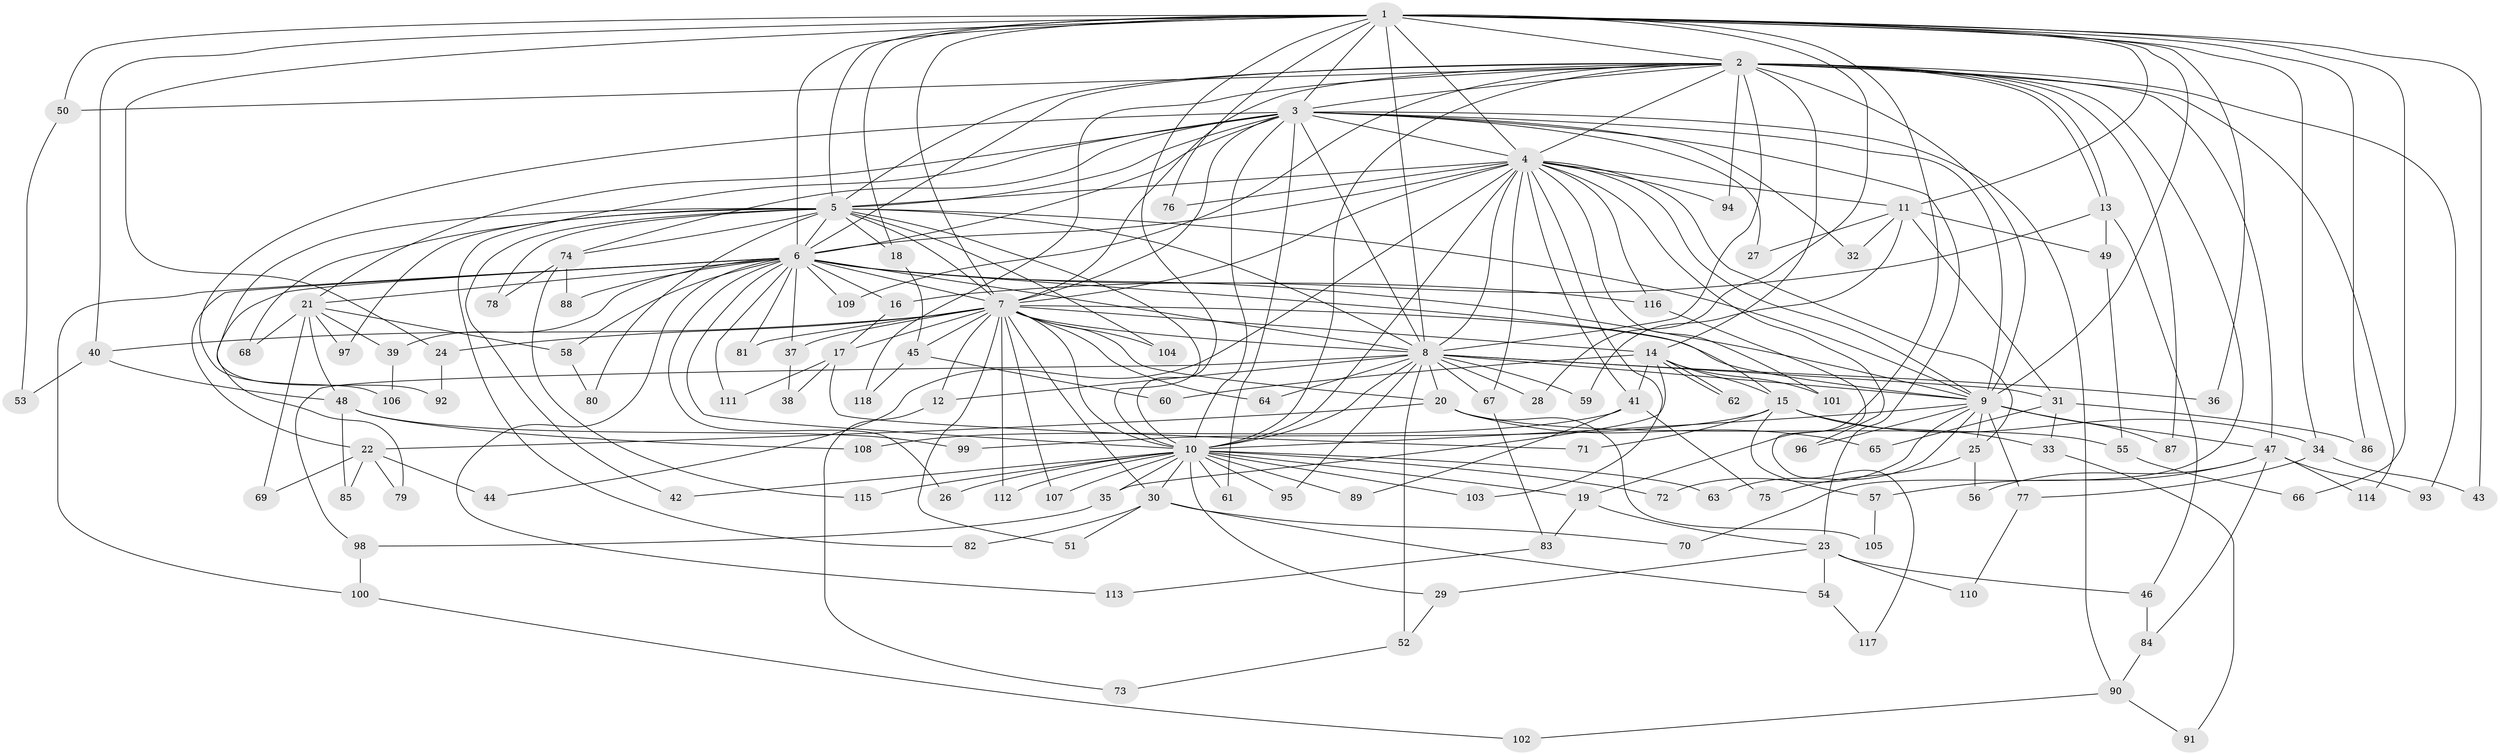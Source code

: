 // coarse degree distribution, {22: 0.011363636363636364, 21: 0.022727272727272728, 18: 0.011363636363636364, 17: 0.011363636363636364, 16: 0.011363636363636364, 24: 0.011363636363636364, 23: 0.022727272727272728, 13: 0.011363636363636364, 7: 0.03409090909090909, 3: 0.125, 6: 0.056818181818181816, 5: 0.045454545454545456, 10: 0.011363636363636364, 8: 0.011363636363636364, 4: 0.07954545454545454, 2: 0.5, 1: 0.022727272727272728}
// Generated by graph-tools (version 1.1) at 2025/41/03/06/25 10:41:41]
// undirected, 118 vertices, 261 edges
graph export_dot {
graph [start="1"]
  node [color=gray90,style=filled];
  1;
  2;
  3;
  4;
  5;
  6;
  7;
  8;
  9;
  10;
  11;
  12;
  13;
  14;
  15;
  16;
  17;
  18;
  19;
  20;
  21;
  22;
  23;
  24;
  25;
  26;
  27;
  28;
  29;
  30;
  31;
  32;
  33;
  34;
  35;
  36;
  37;
  38;
  39;
  40;
  41;
  42;
  43;
  44;
  45;
  46;
  47;
  48;
  49;
  50;
  51;
  52;
  53;
  54;
  55;
  56;
  57;
  58;
  59;
  60;
  61;
  62;
  63;
  64;
  65;
  66;
  67;
  68;
  69;
  70;
  71;
  72;
  73;
  74;
  75;
  76;
  77;
  78;
  79;
  80;
  81;
  82;
  83;
  84;
  85;
  86;
  87;
  88;
  89;
  90;
  91;
  92;
  93;
  94;
  95;
  96;
  97;
  98;
  99;
  100;
  101;
  102;
  103;
  104;
  105;
  106;
  107;
  108;
  109;
  110;
  111;
  112;
  113;
  114;
  115;
  116;
  117;
  118;
  1 -- 2;
  1 -- 3;
  1 -- 4;
  1 -- 5;
  1 -- 6;
  1 -- 7;
  1 -- 8;
  1 -- 9;
  1 -- 10;
  1 -- 11;
  1 -- 18;
  1 -- 19;
  1 -- 24;
  1 -- 28;
  1 -- 34;
  1 -- 36;
  1 -- 40;
  1 -- 43;
  1 -- 50;
  1 -- 66;
  1 -- 76;
  1 -- 86;
  2 -- 3;
  2 -- 4;
  2 -- 5;
  2 -- 6;
  2 -- 7;
  2 -- 8;
  2 -- 9;
  2 -- 10;
  2 -- 13;
  2 -- 13;
  2 -- 14;
  2 -- 47;
  2 -- 50;
  2 -- 70;
  2 -- 87;
  2 -- 93;
  2 -- 94;
  2 -- 109;
  2 -- 114;
  2 -- 118;
  3 -- 4;
  3 -- 5;
  3 -- 6;
  3 -- 7;
  3 -- 8;
  3 -- 9;
  3 -- 10;
  3 -- 21;
  3 -- 23;
  3 -- 27;
  3 -- 32;
  3 -- 61;
  3 -- 74;
  3 -- 82;
  3 -- 90;
  3 -- 106;
  4 -- 5;
  4 -- 6;
  4 -- 7;
  4 -- 8;
  4 -- 9;
  4 -- 10;
  4 -- 11;
  4 -- 25;
  4 -- 41;
  4 -- 44;
  4 -- 67;
  4 -- 76;
  4 -- 94;
  4 -- 96;
  4 -- 101;
  4 -- 103;
  4 -- 116;
  5 -- 6;
  5 -- 7;
  5 -- 8;
  5 -- 9;
  5 -- 10;
  5 -- 18;
  5 -- 42;
  5 -- 68;
  5 -- 74;
  5 -- 78;
  5 -- 80;
  5 -- 92;
  5 -- 97;
  5 -- 104;
  6 -- 7;
  6 -- 8;
  6 -- 9;
  6 -- 10;
  6 -- 15;
  6 -- 16;
  6 -- 21;
  6 -- 22;
  6 -- 26;
  6 -- 37;
  6 -- 39;
  6 -- 58;
  6 -- 79;
  6 -- 81;
  6 -- 88;
  6 -- 100;
  6 -- 109;
  6 -- 111;
  6 -- 113;
  6 -- 116;
  7 -- 8;
  7 -- 9;
  7 -- 10;
  7 -- 12;
  7 -- 14;
  7 -- 17;
  7 -- 20;
  7 -- 24;
  7 -- 30;
  7 -- 37;
  7 -- 40;
  7 -- 45;
  7 -- 51;
  7 -- 64;
  7 -- 81;
  7 -- 104;
  7 -- 107;
  7 -- 112;
  8 -- 9;
  8 -- 10;
  8 -- 12;
  8 -- 20;
  8 -- 28;
  8 -- 31;
  8 -- 36;
  8 -- 52;
  8 -- 59;
  8 -- 64;
  8 -- 67;
  8 -- 95;
  8 -- 98;
  9 -- 10;
  9 -- 25;
  9 -- 47;
  9 -- 63;
  9 -- 72;
  9 -- 77;
  9 -- 87;
  9 -- 96;
  10 -- 19;
  10 -- 26;
  10 -- 29;
  10 -- 30;
  10 -- 35;
  10 -- 42;
  10 -- 61;
  10 -- 63;
  10 -- 72;
  10 -- 89;
  10 -- 95;
  10 -- 103;
  10 -- 107;
  10 -- 112;
  10 -- 115;
  11 -- 27;
  11 -- 31;
  11 -- 32;
  11 -- 49;
  11 -- 59;
  12 -- 73;
  13 -- 16;
  13 -- 46;
  13 -- 49;
  14 -- 15;
  14 -- 35;
  14 -- 41;
  14 -- 60;
  14 -- 62;
  14 -- 62;
  14 -- 101;
  15 -- 33;
  15 -- 34;
  15 -- 57;
  15 -- 71;
  15 -- 99;
  16 -- 17;
  17 -- 38;
  17 -- 71;
  17 -- 111;
  18 -- 45;
  19 -- 23;
  19 -- 83;
  20 -- 22;
  20 -- 55;
  20 -- 65;
  20 -- 105;
  21 -- 39;
  21 -- 48;
  21 -- 58;
  21 -- 68;
  21 -- 69;
  21 -- 97;
  22 -- 44;
  22 -- 69;
  22 -- 79;
  22 -- 85;
  23 -- 29;
  23 -- 46;
  23 -- 54;
  23 -- 110;
  24 -- 92;
  25 -- 56;
  25 -- 75;
  29 -- 52;
  30 -- 51;
  30 -- 54;
  30 -- 70;
  30 -- 82;
  31 -- 33;
  31 -- 65;
  31 -- 86;
  33 -- 91;
  34 -- 43;
  34 -- 77;
  35 -- 98;
  37 -- 38;
  39 -- 106;
  40 -- 48;
  40 -- 53;
  41 -- 75;
  41 -- 89;
  41 -- 108;
  45 -- 60;
  45 -- 118;
  46 -- 84;
  47 -- 56;
  47 -- 57;
  47 -- 84;
  47 -- 93;
  47 -- 114;
  48 -- 85;
  48 -- 99;
  48 -- 108;
  49 -- 55;
  50 -- 53;
  52 -- 73;
  54 -- 117;
  55 -- 66;
  57 -- 105;
  58 -- 80;
  67 -- 83;
  74 -- 78;
  74 -- 88;
  74 -- 115;
  77 -- 110;
  83 -- 113;
  84 -- 90;
  90 -- 91;
  90 -- 102;
  98 -- 100;
  100 -- 102;
  116 -- 117;
}
